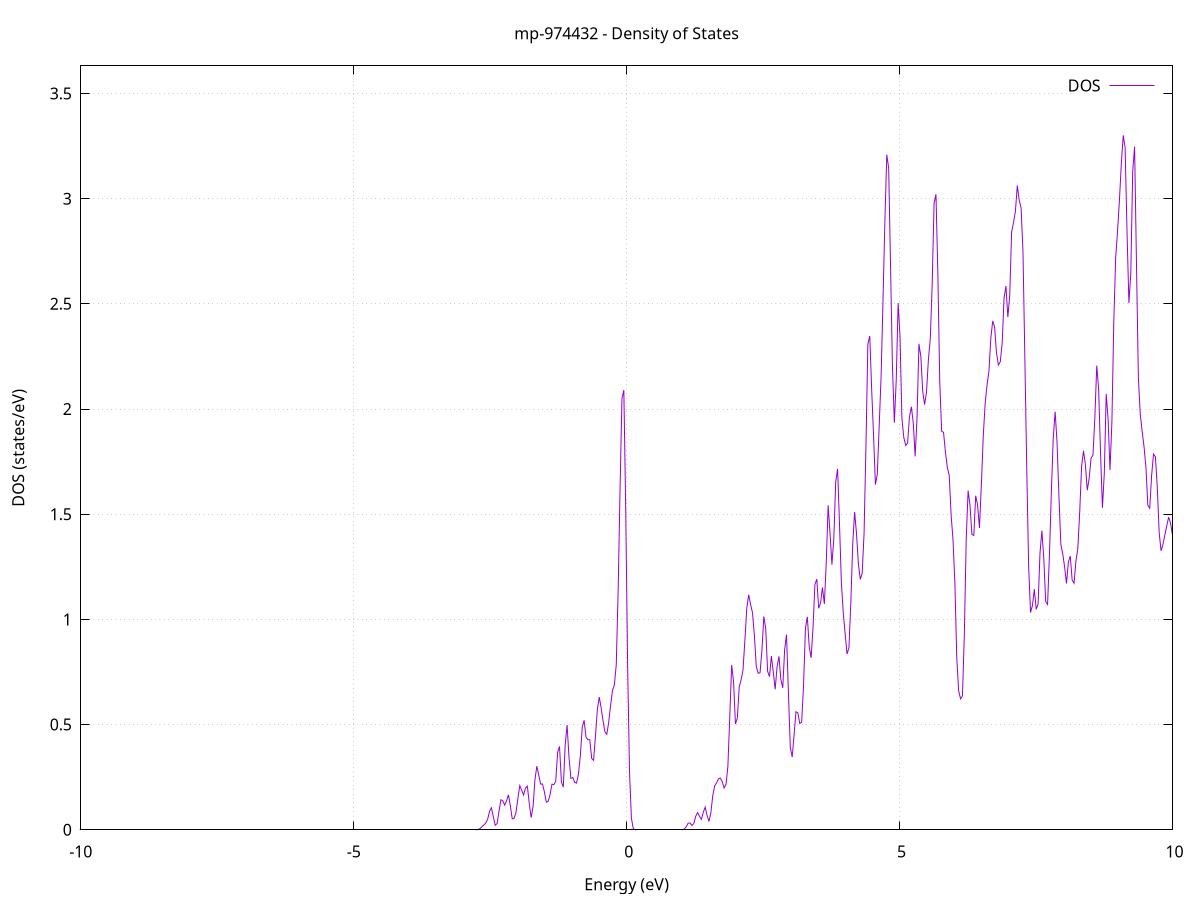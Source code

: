 set title 'mp-974432 - Density of States'
set xlabel 'Energy (eV)'
set ylabel 'DOS (states/eV)'
set grid
set xrange [-10:10]
set yrange [0:3.631]
set xzeroaxis lt -1
set terminal png size 800,600
set output 'mp-974432_dos_gnuplot.png'
plot '-' using 1:2 with lines title 'DOS'
-36.369900 0.000000
-36.335300 0.000000
-36.300600 0.000000
-36.266000 0.000000
-36.231300 0.000000
-36.196700 0.000000
-36.162000 0.000000
-36.127400 0.000000
-36.092700 0.000000
-36.058100 0.000000
-36.023400 0.000000
-35.988700 0.000000
-35.954100 0.000000
-35.919400 0.000000
-35.884800 0.000000
-35.850100 0.000000
-35.815500 0.000000
-35.780800 0.000000
-35.746200 0.000000
-35.711500 0.000000
-35.676800 0.000000
-35.642200 0.000000
-35.607500 0.000000
-35.572900 0.000000
-35.538200 0.000000
-35.503600 0.000000
-35.468900 0.000000
-35.434300 0.000000
-35.399600 0.000000
-35.364900 0.000000
-35.330300 0.000000
-35.295600 0.000000
-35.261000 0.000000
-35.226300 0.000000
-35.191700 0.000000
-35.157000 0.000000
-35.122400 0.000000
-35.087700 0.000000
-35.053100 0.000000
-35.018400 0.000000
-34.983700 0.000000
-34.949100 0.000000
-34.914400 0.000000
-34.879800 0.000000
-34.845100 0.000000
-34.810500 0.000000
-34.775800 0.000000
-34.741200 0.000000
-34.706500 0.000000
-34.671800 0.000000
-34.637200 0.000000
-34.602500 0.000000
-34.567900 0.000000
-34.533200 0.000000
-34.498600 0.000000
-34.463900 0.000000
-34.429300 0.000000
-34.394600 0.000000
-34.360000 0.000000
-34.325300 0.000000
-34.290600 0.000000
-34.256000 0.000000
-34.221300 0.000000
-34.186700 0.000000
-34.152000 0.000000
-34.117400 0.000000
-34.082700 0.000000
-34.048100 0.000000
-34.013400 0.000000
-33.978700 0.000000
-33.944100 0.000000
-33.909400 0.000000
-33.874800 0.000000
-33.840100 0.000000
-33.805500 0.000000
-33.770800 0.000000
-33.736200 0.000000
-33.701500 0.000000
-33.666800 0.000000
-33.632200 0.000000
-33.597500 0.000000
-33.562900 0.000000
-33.528200 0.000000
-33.493600 0.000000
-33.458900 0.000000
-33.424300 0.000000
-33.389600 0.000000
-33.355000 0.000000
-33.320300 0.001500
-33.285600 0.027100
-33.251000 0.226300
-33.216300 0.923600
-33.181700 2.186500
-33.147000 3.986400
-33.112400 6.555600
-33.077700 8.648200
-33.043100 9.139200
-33.008400 9.816100
-32.973700 11.756100
-32.939100 13.305100
-32.904400 12.878900
-32.869800 11.103000
-32.835100 10.295600
-32.800500 10.914500
-32.765800 11.719800
-32.731200 11.903400
-32.696500 12.011900
-32.661800 13.404100
-32.627200 16.136400
-32.592500 18.132200
-32.557900 19.356400
-32.523200 20.165900
-32.488600 15.878300
-32.453900 7.312500
-32.419300 1.717400
-32.384600 0.190300
-32.350000 0.009400
-32.315300 0.000200
-32.280600 0.000000
-32.246000 0.000000
-32.211300 0.000000
-32.176700 0.000000
-32.142000 0.000000
-32.107400 0.000000
-32.072700 0.000000
-32.038100 0.000000
-32.003400 0.000000
-31.968700 0.000000
-31.934100 0.000000
-31.899400 0.000000
-31.864800 0.000000
-31.830100 0.000000
-31.795500 0.000000
-31.760800 0.000000
-31.726200 0.000000
-31.691500 0.000000
-31.656900 0.000000
-31.622200 0.000000
-31.587500 0.000000
-31.552900 0.000000
-31.518200 0.000000
-31.483600 0.000000
-31.448900 0.000000
-31.414300 0.000000
-31.379600 0.000000
-31.345000 0.000000
-31.310300 0.000000
-31.275600 0.000000
-31.241000 0.000000
-31.206300 0.000000
-31.171700 0.000000
-31.137000 0.000000
-31.102400 0.000000
-31.067700 0.000000
-31.033100 0.000000
-30.998400 0.000000
-30.963700 0.000000
-30.929100 0.000000
-30.894400 0.000000
-30.859800 0.000000
-30.825100 0.000000
-30.790500 0.000000
-30.755800 0.000000
-30.721200 0.000000
-30.686500 0.000000
-30.651900 0.000000
-30.617200 0.000000
-30.582500 0.000000
-30.547900 0.000000
-30.513200 0.000000
-30.478600 0.000000
-30.443900 0.000000
-30.409300 0.000000
-30.374600 0.000000
-30.340000 0.000000
-30.305300 0.000000
-30.270600 0.000000
-30.236000 0.000000
-30.201300 0.000000
-30.166700 0.000000
-30.132000 0.000000
-30.097400 0.000000
-30.062700 0.000000
-30.028100 0.000000
-29.993400 0.000000
-29.958800 0.000000
-29.924100 0.000000
-29.889400 0.000000
-29.854800 0.000000
-29.820100 0.000000
-29.785500 0.000000
-29.750800 0.000000
-29.716200 0.000000
-29.681500 0.000000
-29.646900 0.000000
-29.612200 0.000000
-29.577500 0.000000
-29.542900 0.000000
-29.508200 0.000000
-29.473600 0.000000
-29.438900 0.000000
-29.404300 0.000000
-29.369600 0.000000
-29.335000 0.000000
-29.300300 0.000000
-29.265600 0.000000
-29.231000 0.000000
-29.196300 0.000000
-29.161700 0.000000
-29.127000 0.000000
-29.092400 0.000000
-29.057700 0.000000
-29.023100 0.000000
-28.988400 0.000000
-28.953800 0.000000
-28.919100 0.000000
-28.884400 0.000000
-28.849800 0.000000
-28.815100 0.000000
-28.780500 0.000000
-28.745800 0.000000
-28.711200 0.000000
-28.676500 0.000000
-28.641900 0.000000
-28.607200 0.000000
-28.572500 0.000000
-28.537900 0.000000
-28.503200 0.000000
-28.468600 0.000000
-28.433900 0.000000
-28.399300 0.000000
-28.364600 0.000000
-28.330000 0.000000
-28.295300 0.000000
-28.260600 0.000000
-28.226000 0.000000
-28.191300 0.000000
-28.156700 0.000000
-28.122000 0.000000
-28.087400 0.000000
-28.052700 0.000000
-28.018100 0.000000
-27.983400 0.000000
-27.948800 0.000000
-27.914100 0.000000
-27.879400 0.000000
-27.844800 0.000000
-27.810100 0.000000
-27.775500 0.000000
-27.740800 0.000000
-27.706200 0.000000
-27.671500 0.000000
-27.636900 0.000000
-27.602200 0.000000
-27.567500 0.000000
-27.532900 0.000000
-27.498200 0.000000
-27.463600 0.000000
-27.428900 0.000000
-27.394300 0.000000
-27.359600 0.000000
-27.325000 0.000000
-27.290300 0.000000
-27.255700 0.000000
-27.221000 0.000000
-27.186300 0.000000
-27.151700 0.000000
-27.117000 0.000000
-27.082400 0.000000
-27.047700 0.000000
-27.013100 0.000000
-26.978400 0.000000
-26.943800 0.000000
-26.909100 0.000000
-26.874400 0.000000
-26.839800 0.000000
-26.805100 0.000000
-26.770500 0.000000
-26.735800 0.000000
-26.701200 0.000000
-26.666500 0.000000
-26.631900 0.000000
-26.597200 0.000000
-26.562500 0.000000
-26.527900 0.000000
-26.493200 0.000000
-26.458600 0.000000
-26.423900 0.000000
-26.389300 0.000000
-26.354600 0.000000
-26.320000 0.000000
-26.285300 0.000000
-26.250700 0.000000
-26.216000 0.000000
-26.181300 0.000000
-26.146700 0.000000
-26.112000 0.000000
-26.077400 0.000000
-26.042700 0.000000
-26.008100 0.000000
-25.973400 0.000000
-25.938800 0.000000
-25.904100 0.000000
-25.869400 0.000000
-25.834800 0.000000
-25.800100 0.000000
-25.765500 0.000000
-25.730800 0.000000
-25.696200 0.000000
-25.661500 0.000000
-25.626900 0.000000
-25.592200 0.000000
-25.557600 0.000000
-25.522900 0.000000
-25.488200 0.000000
-25.453600 0.000000
-25.418900 0.000000
-25.384300 0.000000
-25.349600 0.000000
-25.315000 0.000000
-25.280300 0.000000
-25.245700 0.000000
-25.211000 0.000000
-25.176300 0.000000
-25.141700 0.000000
-25.107000 0.000000
-25.072400 0.000000
-25.037700 0.000000
-25.003100 0.000000
-24.968400 0.000000
-24.933800 0.000000
-24.899100 0.000000
-24.864400 0.000000
-24.829800 0.000000
-24.795100 0.000000
-24.760500 0.000000
-24.725800 0.000000
-24.691200 0.000000
-24.656500 0.000000
-24.621900 0.000000
-24.587200 0.000000
-24.552600 0.000000
-24.517900 0.000000
-24.483200 0.000000
-24.448600 0.000000
-24.413900 0.000000
-24.379300 0.000000
-24.344600 0.000000
-24.310000 0.000000
-24.275300 0.000000
-24.240700 0.000000
-24.206000 0.000000
-24.171300 0.000000
-24.136700 0.000000
-24.102000 0.000000
-24.067400 0.000000
-24.032700 0.000000
-23.998100 0.000000
-23.963400 0.000000
-23.928800 0.000000
-23.894100 0.000000
-23.859400 0.000000
-23.824800 0.000000
-23.790100 0.000000
-23.755500 0.000000
-23.720800 0.000000
-23.686200 0.000000
-23.651500 0.000000
-23.616900 0.000000
-23.582200 0.000000
-23.547600 0.000000
-23.512900 0.000000
-23.478200 0.000000
-23.443600 0.000000
-23.408900 0.000000
-23.374300 0.000000
-23.339600 0.000000
-23.305000 0.000000
-23.270300 0.000000
-23.235700 0.000000
-23.201000 0.000000
-23.166300 0.000000
-23.131700 0.000000
-23.097000 0.000000
-23.062400 0.000000
-23.027700 0.000000
-22.993100 0.000000
-22.958400 0.000000
-22.923800 0.000000
-22.889100 0.000000
-22.854500 0.000000
-22.819800 0.000000
-22.785100 0.000000
-22.750500 0.000000
-22.715800 0.000000
-22.681200 0.000000
-22.646500 0.000000
-22.611900 0.000000
-22.577200 0.000000
-22.542600 0.000000
-22.507900 0.000000
-22.473200 0.000000
-22.438600 0.000000
-22.403900 0.000000
-22.369300 0.000000
-22.334600 0.000000
-22.300000 0.000000
-22.265300 0.000000
-22.230700 0.000000
-22.196000 0.000000
-22.161300 0.000000
-22.126700 0.000000
-22.092000 0.000000
-22.057400 0.000000
-22.022700 0.000000
-21.988100 0.000000
-21.953400 0.000000
-21.918800 0.000000
-21.884100 0.000000
-21.849500 0.000000
-21.814800 0.000000
-21.780100 0.000000
-21.745500 0.000000
-21.710800 0.000000
-21.676200 0.000000
-21.641500 0.000000
-21.606900 0.000000
-21.572200 0.000000
-21.537600 0.000000
-21.502900 0.000000
-21.468200 0.000000
-21.433600 0.000000
-21.398900 0.000000
-21.364300 0.000000
-21.329600 0.000000
-21.295000 0.000000
-21.260300 0.000000
-21.225700 0.000000
-21.191000 0.000000
-21.156400 0.000000
-21.121700 0.000000
-21.087000 0.000000
-21.052400 0.000000
-21.017700 0.000000
-20.983100 0.000000
-20.948400 0.000000
-20.913800 0.000000
-20.879100 0.000000
-20.844500 0.000000
-20.809800 0.000000
-20.775100 0.000000
-20.740500 0.000000
-20.705800 0.000000
-20.671200 0.000000
-20.636500 0.000000
-20.601900 0.000000
-20.567200 0.000000
-20.532600 0.000000
-20.497900 0.000000
-20.463200 0.000000
-20.428600 0.000000
-20.393900 0.000000
-20.359300 0.000000
-20.324600 0.000000
-20.290000 0.000000
-20.255300 0.000000
-20.220700 0.000000
-20.186000 0.000000
-20.151400 0.000000
-20.116700 0.000000
-20.082000 0.000000
-20.047400 0.000000
-20.012700 0.000000
-19.978100 0.000000
-19.943400 0.000000
-19.908800 0.000000
-19.874100 0.000000
-19.839500 0.000000
-19.804800 0.000000
-19.770100 0.000000
-19.735500 0.000000
-19.700800 0.000000
-19.666200 0.000000
-19.631500 0.000000
-19.596900 0.000000
-19.562200 0.000000
-19.527600 0.000000
-19.492900 0.000000
-19.458200 0.000000
-19.423600 0.000000
-19.388900 0.000000
-19.354300 0.000000
-19.319600 0.000000
-19.285000 0.000000
-19.250300 0.000000
-19.215700 0.000000
-19.181000 0.000000
-19.146400 0.000000
-19.111700 0.000000
-19.077000 0.000000
-19.042400 0.000000
-19.007700 0.000000
-18.973100 0.000000
-18.938400 0.000000
-18.903800 0.000000
-18.869100 0.000000
-18.834500 0.000000
-18.799800 0.000000
-18.765100 0.000000
-18.730500 0.000000
-18.695800 0.000000
-18.661200 0.000000
-18.626500 0.000000
-18.591900 0.000000
-18.557200 0.000000
-18.522600 0.000000
-18.487900 0.000000
-18.453300 0.000000
-18.418600 0.000000
-18.383900 0.000000
-18.349300 0.000000
-18.314600 0.000000
-18.280000 0.000000
-18.245300 0.000000
-18.210700 0.000000
-18.176000 0.000000
-18.141400 0.000000
-18.106700 0.000000
-18.072000 0.000000
-18.037400 0.000000
-18.002700 0.000000
-17.968100 0.000000
-17.933400 0.000000
-17.898800 0.000000
-17.864100 0.000000
-17.829500 0.000000
-17.794800 0.000000
-17.760100 0.000000
-17.725500 0.000000
-17.690800 0.000000
-17.656200 0.000000
-17.621500 0.000000
-17.586900 0.000000
-17.552200 0.000000
-17.517600 0.000000
-17.482900 0.000000
-17.448300 0.000000
-17.413600 0.000000
-17.378900 0.000000
-17.344300 0.000000
-17.309600 0.000000
-17.275000 0.000000
-17.240300 0.000000
-17.205700 0.000000
-17.171000 0.000000
-17.136400 0.000000
-17.101700 0.000000
-17.067000 0.000000
-17.032400 0.000000
-16.997700 0.000000
-16.963100 0.000000
-16.928400 0.000000
-16.893800 0.000000
-16.859100 0.000000
-16.824500 0.000000
-16.789800 0.000000
-16.755100 0.000000
-16.720500 0.000000
-16.685800 0.000000
-16.651200 0.000000
-16.616500 0.000000
-16.581900 0.000000
-16.547200 0.000000
-16.512600 0.000000
-16.477900 0.000000
-16.443300 0.000000
-16.408600 0.000000
-16.373900 0.000000
-16.339300 0.000000
-16.304600 0.000000
-16.270000 0.000000
-16.235300 0.000000
-16.200700 0.000000
-16.166000 0.000000
-16.131400 0.000000
-16.096700 0.000000
-16.062000 0.000000
-16.027400 0.000000
-15.992700 0.000000
-15.958100 0.000000
-15.923400 0.000000
-15.888800 0.000000
-15.854100 0.000000
-15.819500 0.000000
-15.784800 0.000000
-15.750200 0.000000
-15.715500 0.000000
-15.680800 0.000000
-15.646200 0.000000
-15.611500 0.000000
-15.576900 0.000000
-15.542200 0.000000
-15.507600 0.000000
-15.472900 0.000000
-15.438300 0.000000
-15.403600 0.000000
-15.368900 0.000000
-15.334300 0.000000
-15.299600 0.000000
-15.265000 0.000000
-15.230300 0.000000
-15.195700 0.000000
-15.161000 0.000000
-15.126400 0.000000
-15.091700 0.000000
-15.057000 0.000000
-15.022400 0.000000
-14.987700 0.000000
-14.953100 0.000000
-14.918400 0.000000
-14.883800 0.000000
-14.849100 0.000000
-14.814500 0.000000
-14.779800 0.000000
-14.745200 0.000000
-14.710500 0.000000
-14.675800 0.000000
-14.641200 0.000000
-14.606500 0.000000
-14.571900 0.000000
-14.537200 0.000000
-14.502600 0.000000
-14.467900 0.000000
-14.433300 0.000000
-14.398600 0.000000
-14.363900 0.000000
-14.329300 0.000000
-14.294600 0.000000
-14.260000 0.000000
-14.225300 0.000000
-14.190700 0.000000
-14.156000 0.000000
-14.121400 0.000000
-14.086700 0.000000
-14.052100 0.000000
-14.017400 0.000000
-13.982700 0.000000
-13.948100 0.000000
-13.913400 0.000000
-13.878800 0.000000
-13.844100 0.000000
-13.809500 0.000000
-13.774800 0.000000
-13.740200 0.000000
-13.705500 0.000000
-13.670800 0.000000
-13.636200 0.000000
-13.601500 0.000000
-13.566900 0.000000
-13.532200 0.000000
-13.497600 0.000000
-13.462900 0.000000
-13.428300 0.000000
-13.393600 0.000000
-13.358900 0.000000
-13.324300 0.000000
-13.289600 0.000000
-13.255000 0.000000
-13.220300 0.000000
-13.185700 0.000000
-13.151000 0.000000
-13.116400 0.000000
-13.081700 0.000000
-13.047100 0.000000
-13.012400 0.000000
-12.977700 0.000000
-12.943100 0.000000
-12.908400 0.000000
-12.873800 0.000000
-12.839100 0.000000
-12.804500 0.000000
-12.769800 0.000000
-12.735200 0.000800
-12.700500 0.037700
-12.665800 0.784800
-12.631200 6.914400
-12.596500 26.414500
-12.561900 45.474000
-12.527200 38.326900
-12.492600 18.715300
-12.457900 6.191100
-12.423300 1.277500
-12.388600 0.135200
-12.353900 0.006500
-12.319300 0.000100
-12.284600 0.000000
-12.250000 0.000000
-12.215300 0.000000
-12.180700 0.000000
-12.146000 0.000000
-12.111400 0.000000
-12.076700 0.000000
-12.042100 0.000000
-12.007400 0.000000
-11.972700 0.000000
-11.938100 0.000000
-11.903400 0.000000
-11.868800 0.000000
-11.834100 0.000000
-11.799500 0.000000
-11.764800 0.000000
-11.730200 0.000000
-11.695500 0.000000
-11.660800 0.000000
-11.626200 0.000000
-11.591500 0.000000
-11.556900 0.000000
-11.522200 0.000000
-11.487600 0.000000
-11.452900 0.000000
-11.418300 0.000000
-11.383600 0.000000
-11.349000 0.000000
-11.314300 0.000000
-11.279600 0.000000
-11.245000 0.000000
-11.210300 0.000000
-11.175700 0.000000
-11.141000 0.000000
-11.106400 0.000000
-11.071700 0.000000
-11.037100 0.000000
-11.002400 0.000000
-10.967700 0.000000
-10.933100 0.000000
-10.898400 0.000000
-10.863800 0.000000
-10.829100 0.000000
-10.794500 0.000000
-10.759800 0.000000
-10.725200 0.000000
-10.690500 0.000000
-10.655800 0.000000
-10.621200 0.000000
-10.586500 0.000000
-10.551900 0.000000
-10.517200 0.000000
-10.482600 0.000000
-10.447900 0.000000
-10.413300 0.000000
-10.378600 0.000000
-10.344000 0.000000
-10.309300 0.000000
-10.274600 0.000000
-10.240000 0.000000
-10.205300 0.000000
-10.170700 0.000000
-10.136000 0.000000
-10.101400 0.000000
-10.066700 0.000000
-10.032100 0.000000
-9.997400 0.000000
-9.962700 0.000000
-9.928100 0.000000
-9.893400 0.000000
-9.858800 0.000000
-9.824100 0.000000
-9.789500 0.000000
-9.754800 0.000000
-9.720200 0.000000
-9.685500 0.000000
-9.650900 0.000000
-9.616200 0.000000
-9.581500 0.000000
-9.546900 0.000000
-9.512200 0.000000
-9.477600 0.000000
-9.442900 0.000000
-9.408300 0.000000
-9.373600 0.000000
-9.339000 0.000000
-9.304300 0.000000
-9.269600 0.000000
-9.235000 0.000000
-9.200300 0.000000
-9.165700 0.000000
-9.131000 0.000000
-9.096400 0.000000
-9.061700 0.000000
-9.027100 0.000000
-8.992400 0.000000
-8.957700 0.000000
-8.923100 0.000000
-8.888400 0.000000
-8.853800 0.000000
-8.819100 0.000000
-8.784500 0.000000
-8.749800 0.000000
-8.715200 0.000000
-8.680500 0.000000
-8.645900 0.000000
-8.611200 0.000000
-8.576500 0.000000
-8.541900 0.000000
-8.507200 0.000000
-8.472600 0.000000
-8.437900 0.000000
-8.403300 0.000000
-8.368600 0.000000
-8.334000 0.000000
-8.299300 0.000000
-8.264600 0.000000
-8.230000 0.000000
-8.195300 0.000000
-8.160700 0.000000
-8.126000 0.000000
-8.091400 0.000000
-8.056700 0.000000
-8.022100 0.000000
-7.987400 0.000000
-7.952700 0.000000
-7.918100 0.000000
-7.883400 0.000000
-7.848800 0.000000
-7.814100 0.000000
-7.779500 0.000000
-7.744800 0.000000
-7.710200 0.000000
-7.675500 0.000000
-7.640900 0.000000
-7.606200 0.000000
-7.571500 0.000000
-7.536900 0.000000
-7.502200 0.000000
-7.467600 0.000000
-7.432900 0.000000
-7.398300 0.000000
-7.363600 0.000000
-7.329000 0.000000
-7.294300 0.000000
-7.259600 0.000000
-7.225000 0.000000
-7.190300 0.000000
-7.155700 0.000000
-7.121000 0.000000
-7.086400 0.000000
-7.051700 0.000000
-7.017100 0.000000
-6.982400 0.000000
-6.947800 0.000000
-6.913100 0.000000
-6.878400 0.000000
-6.843800 0.000000
-6.809100 0.000000
-6.774500 0.000000
-6.739800 0.000000
-6.705200 0.000000
-6.670500 0.000000
-6.635900 0.000000
-6.601200 0.000000
-6.566500 0.000000
-6.531900 0.000000
-6.497200 0.000000
-6.462600 0.000000
-6.427900 0.000000
-6.393300 0.000000
-6.358600 0.000000
-6.324000 0.000000
-6.289300 0.000000
-6.254600 0.000000
-6.220000 0.000000
-6.185300 0.000000
-6.150700 0.000000
-6.116000 0.000000
-6.081400 0.000000
-6.046700 0.000000
-6.012100 0.000000
-5.977400 0.000000
-5.942800 0.000000
-5.908100 0.000000
-5.873400 0.000000
-5.838800 0.000000
-5.804100 0.000000
-5.769500 0.000000
-5.734800 0.000000
-5.700200 0.000000
-5.665500 0.000000
-5.630900 0.000000
-5.596200 0.000000
-5.561500 0.000000
-5.526900 0.000000
-5.492200 0.000000
-5.457600 0.000000
-5.422900 0.000000
-5.388300 0.000000
-5.353600 0.000000
-5.319000 0.000000
-5.284300 0.000000
-5.249600 0.000000
-5.215000 0.000000
-5.180300 0.000000
-5.145700 0.000000
-5.111000 0.000000
-5.076400 0.000000
-5.041700 0.000000
-5.007100 0.000000
-4.972400 0.000000
-4.937800 0.000000
-4.903100 0.000000
-4.868400 0.000000
-4.833800 0.000000
-4.799100 0.000000
-4.764500 0.000000
-4.729800 0.000000
-4.695200 0.000000
-4.660500 0.000000
-4.625900 0.000000
-4.591200 0.000000
-4.556500 0.000000
-4.521900 0.000000
-4.487200 0.000000
-4.452600 0.000000
-4.417900 0.000000
-4.383300 0.000000
-4.348600 0.000000
-4.314000 0.000000
-4.279300 0.000000
-4.244700 0.000000
-4.210000 0.000000
-4.175300 0.000000
-4.140700 0.000000
-4.106000 0.000000
-4.071400 0.000000
-4.036700 0.000000
-4.002100 0.000000
-3.967400 0.000000
-3.932800 0.000000
-3.898100 0.000000
-3.863400 0.000000
-3.828800 0.000000
-3.794100 0.000000
-3.759500 0.000000
-3.724800 0.000000
-3.690200 0.000000
-3.655500 0.000000
-3.620900 0.000000
-3.586200 0.000000
-3.551500 0.000000
-3.516900 0.000000
-3.482200 0.000000
-3.447600 0.000000
-3.412900 0.000000
-3.378300 0.000000
-3.343600 0.000000
-3.309000 0.000000
-3.274300 0.000000
-3.239700 0.000000
-3.205000 0.000000
-3.170300 0.000000
-3.135700 0.000000
-3.101000 0.000000
-3.066400 0.000000
-3.031700 0.000000
-2.997100 0.000000
-2.962400 0.000000
-2.927800 0.000000
-2.893100 0.000000
-2.858400 0.000000
-2.823800 0.000000
-2.789100 0.000000
-2.754500 0.000100
-2.719800 0.001100
-2.685200 0.006000
-2.650500 0.014500
-2.615900 0.022700
-2.581200 0.032500
-2.546600 0.049800
-2.511900 0.087900
-2.477200 0.104500
-2.442600 0.062500
-2.407900 0.021300
-2.373300 0.029500
-2.338600 0.087500
-2.304000 0.142700
-2.269300 0.138600
-2.234700 0.117000
-2.200000 0.137400
-2.165300 0.166100
-2.130700 0.114200
-2.096000 0.051800
-2.061400 0.054300
-2.026700 0.083800
-1.992100 0.149000
-1.957400 0.209900
-1.922800 0.188000
-1.888100 0.165100
-1.853400 0.198500
-1.818800 0.207500
-1.784100 0.125000
-1.749500 0.057700
-1.714800 0.108800
-1.680200 0.236700
-1.645500 0.302400
-1.610900 0.260800
-1.576200 0.217200
-1.541600 0.217700
-1.506900 0.180300
-1.472200 0.131200
-1.437600 0.135700
-1.402900 0.166700
-1.368300 0.216700
-1.333600 0.214500
-1.299000 0.230900
-1.264300 0.368900
-1.229700 0.396000
-1.195000 0.226900
-1.160300 0.202900
-1.125700 0.404700
-1.091000 0.498100
-1.056400 0.345200
-1.021700 0.244300
-0.987100 0.248400
-0.952400 0.225300
-0.917800 0.221900
-0.883100 0.264700
-0.848400 0.351400
-0.813800 0.486600
-0.779100 0.520600
-0.744500 0.440300
-0.709800 0.428200
-0.675200 0.428400
-0.640500 0.339000
-0.605900 0.329900
-0.571200 0.445000
-0.536600 0.571500
-0.501900 0.630800
-0.467200 0.580200
-0.432600 0.517900
-0.397900 0.465900
-0.363300 0.454000
-0.328600 0.511700
-0.294000 0.590600
-0.259300 0.662200
-0.224700 0.688700
-0.190000 0.785500
-0.155300 1.142000
-0.120700 1.622600
-0.086000 2.048400
-0.051400 2.089900
-0.016700 1.514500
0.017900 0.781100
0.052600 0.275000
0.087200 0.055200
0.121900 0.005400
0.156500 0.000200
0.191200 0.000000
0.225900 0.000000
0.260500 0.000000
0.295200 0.000000
0.329800 0.000000
0.364500 0.000000
0.399100 0.000000
0.433800 0.000000
0.468400 0.000000
0.503100 0.000000
0.537800 0.000000
0.572400 0.000000
0.607100 0.000000
0.641700 0.000000
0.676400 0.000000
0.711000 0.000000
0.745700 0.000000
0.780300 0.000000
0.815000 0.000000
0.849700 0.000000
0.884300 0.000000
0.919000 0.000000
0.953600 0.000000
0.988300 0.000000
1.022900 0.000400
1.057600 0.003400
1.092200 0.014900
1.126900 0.031300
1.161500 0.032300
1.196200 0.020400
1.230900 0.030300
1.265500 0.064400
1.300200 0.081600
1.334800 0.064100
1.369500 0.049700
1.404100 0.083100
1.438800 0.107600
1.473400 0.068200
1.508100 0.039500
1.542800 0.080600
1.577400 0.161600
1.612100 0.209000
1.646700 0.222000
1.681400 0.241900
1.716000 0.245600
1.750700 0.229300
1.785300 0.198800
1.820000 0.215800
1.854600 0.300300
1.889300 0.538200
1.924000 0.783300
1.958600 0.703600
1.993300 0.503000
2.027900 0.530800
2.062600 0.678900
2.097200 0.713400
2.131900 0.759100
2.166500 0.902400
2.201200 1.054000
2.235900 1.117200
2.270500 1.071100
2.305200 1.032300
2.339800 0.926200
2.374500 0.777700
2.409100 0.743700
2.443800 0.746800
2.478400 0.852200
2.513100 1.013800
2.547800 0.956500
2.582400 0.753300
2.617100 0.727900
2.651700 0.825700
2.686400 0.750100
2.721000 0.667700
2.755700 0.773900
2.790300 0.824600
2.825000 0.714900
2.859600 0.674500
2.894300 0.855300
2.929000 0.927900
2.963600 0.653800
2.998300 0.391700
3.032900 0.345700
3.067600 0.452000
3.102200 0.561100
3.136900 0.555500
3.171500 0.505000
3.206200 0.511500
3.240900 0.686900
3.275500 0.958200
3.310200 1.012200
3.344800 0.869800
3.379500 0.816900
3.414100 0.959300
3.448800 1.164800
3.483400 1.191700
3.518100 1.052600
3.552800 1.078900
3.587400 1.152100
3.622100 1.073300
3.656700 1.269300
3.691400 1.542500
3.726000 1.408700
3.760700 1.260700
3.795300 1.383900
3.830000 1.653400
3.864600 1.715300
3.899300 1.454300
3.934000 1.174200
3.968600 1.030400
4.003300 0.930700
4.037900 0.835000
4.072600 0.865900
4.107200 1.080900
4.141900 1.358600
4.176500 1.510700
4.211200 1.406500
4.245900 1.262900
4.280500 1.190200
4.315200 1.219800
4.349800 1.409800
4.384500 1.830000
4.419100 2.308500
4.453800 2.346900
4.488400 2.095200
4.523100 1.875600
4.557700 1.640800
4.592400 1.691500
4.627100 1.923500
4.661700 2.156200
4.696400 2.513200
4.731000 2.894500
4.765700 3.209000
4.800300 3.145200
4.835000 2.674500
4.869600 2.202700
4.904300 1.934800
4.939000 2.138600
4.973600 2.503700
5.008300 2.344200
5.042900 1.955300
5.077600 1.864500
5.112200 1.827100
5.146900 1.837600
5.181500 1.964000
5.216200 2.010400
5.250900 1.933800
5.285500 1.775000
5.320200 1.961700
5.354800 2.309500
5.389500 2.249900
5.424100 2.083600
5.458800 2.021100
5.493400 2.080200
5.528100 2.234500
5.562700 2.333300
5.597400 2.590100
5.632100 2.976500
5.666700 3.020700
5.701400 2.642600
5.736000 2.132100
5.770700 1.894500
5.805300 1.889300
5.840000 1.796200
5.874600 1.722400
5.909300 1.685600
5.944000 1.497600
5.978600 1.379700
6.013300 1.173200
6.047900 0.816800
6.082600 0.660000
6.117200 0.622400
6.151900 0.636000
6.186500 0.927900
6.221200 1.383300
6.255800 1.612000
6.290500 1.542100
6.325200 1.404300
6.359800 1.399000
6.394500 1.587700
6.429100 1.544800
6.463800 1.434600
6.498400 1.640000
6.533100 1.870800
6.567700 2.025700
6.602400 2.114200
6.637100 2.179700
6.671700 2.336100
6.706400 2.418700
6.741000 2.389700
6.775700 2.266800
6.810300 2.209400
6.845000 2.224600
6.879600 2.311800
6.914300 2.527100
6.949000 2.584500
6.983600 2.437200
7.018300 2.540300
7.052900 2.842400
7.087600 2.886700
7.122200 2.939800
7.156900 3.062500
7.191500 2.993200
7.226200 2.955600
7.260800 2.748000
7.295500 2.237800
7.330200 1.712300
7.364800 1.250700
7.399500 1.032700
7.434100 1.066200
7.468800 1.143600
7.503400 1.048000
7.538100 1.072900
7.572700 1.315400
7.607400 1.421600
7.642100 1.288800
7.676700 1.085400
7.711400 1.071100
7.746000 1.309600
7.780700 1.605400
7.815300 1.861900
7.850000 1.987100
7.884600 1.842800
7.919300 1.586400
7.954000 1.358300
7.988600 1.312600
8.023300 1.250300
8.057900 1.170400
8.092600 1.273000
8.127200 1.300700
8.161900 1.187300
8.196500 1.172000
8.231200 1.278500
8.265800 1.336800
8.300500 1.512500
8.335200 1.729400
8.369800 1.800900
8.404500 1.734100
8.439100 1.614000
8.473800 1.671300
8.508400 1.766900
8.543100 1.780900
8.577700 1.959800
8.612400 2.206400
8.647100 2.093300
8.681700 1.790600
8.716400 1.530100
8.751000 1.696600
8.785700 2.072100
8.820300 1.951500
8.855000 1.709500
8.889600 1.936800
8.924300 2.412600
8.958900 2.719100
8.993600 2.846300
9.028300 2.994000
9.062900 3.168200
9.097600 3.300700
9.132200 3.242700
9.166900 2.841800
9.201500 2.503800
9.236200 2.645500
9.270800 3.128100
9.305500 3.246700
9.340200 2.689000
9.374800 2.147300
9.409500 1.975300
9.444100 1.893500
9.478800 1.820500
9.513400 1.723400
9.548100 1.543400
9.582700 1.528200
9.617400 1.683300
9.652100 1.785300
9.686700 1.773100
9.721400 1.628400
9.756000 1.411300
9.790700 1.325900
9.825300 1.356300
9.860000 1.401000
9.894600 1.444600
9.929300 1.485900
9.963900 1.458100
9.998600 1.400800
10.033300 1.436800
10.067900 1.488600
10.102600 1.446100
10.137200 1.365800
10.171900 1.341300
10.206500 1.404200
10.241200 1.368400
10.275800 1.095600
10.310500 0.872800
10.345200 0.817100
10.379800 0.838900
10.414500 0.892800
10.449100 1.013200
10.483800 1.168400
10.518400 1.214700
10.553100 1.160900
10.587700 1.163300
10.622400 1.079500
10.657100 0.977600
10.691700 1.130100
10.726400 1.411100
10.761000 1.523000
10.795700 1.395700
10.830300 1.338800
10.865000 1.418100
10.899600 1.486400
10.934300 1.720700
10.968900 2.065300
11.003600 2.125400
11.038300 1.967700
11.072900 1.974200
11.107600 2.112700
11.142200 2.170400
11.176900 2.163300
11.211500 2.103500
11.246200 2.121100
11.280800 2.238800
11.315500 2.113400
11.350200 1.947800
11.384800 1.942700
11.419500 1.753900
11.454100 1.510100
11.488800 1.623700
11.523400 1.826700
11.558100 1.769800
11.592700 1.920700
11.627400 2.313100
11.662000 2.399300
11.696700 2.354700
11.731400 2.368300
11.766000 2.408800
11.800700 2.579300
11.835300 2.584700
11.870000 2.010500
11.904600 1.422400
11.939300 1.264800
11.973900 1.217800
12.008600 1.035600
12.043300 0.846300
12.077900 0.729500
12.112600 0.650700
12.147200 0.591400
12.181900 0.683300
12.216500 0.855200
12.251200 0.842300
12.285800 0.714200
12.320500 0.597800
12.355200 0.454500
12.389800 0.413200
12.424500 0.491900
12.459100 0.511600
12.493800 0.492800
12.528400 0.515300
12.563100 0.508400
12.597700 0.464400
12.632400 0.384200
12.667000 0.363100
12.701700 0.422600
12.736400 0.496100
12.771000 0.552000
12.805700 0.607500
12.840300 0.611300
12.875000 0.668400
12.909600 0.866700
12.944300 1.268900
12.978900 1.657300
13.013600 1.597300
13.048300 1.351400
13.082900 1.302200
13.117600 1.221900
13.152200 1.145900
13.186900 1.175700
13.221500 1.236400
13.256200 1.460400
13.290800 1.788600
13.325500 1.816400
13.360100 1.452600
13.394800 1.101400
13.429500 1.103400
13.464100 1.312300
13.498800 1.314100
13.533400 1.127100
13.568100 0.955200
13.602700 0.817900
13.637400 0.775600
13.672000 0.659600
13.706700 0.606700
13.741400 0.791300
13.776000 0.908700
13.810700 0.810900
13.845300 0.767300
13.880000 0.874100
13.914600 1.125200
13.949300 1.220300
13.983900 0.899500
14.018600 0.643000
14.053300 0.629800
14.087900 0.599500
14.122600 0.565200
14.157200 0.614100
14.191900 0.615800
14.226500 0.588200
14.261200 0.686100
14.295800 0.693500
14.330500 0.599800
14.365100 0.593600
14.399800 0.568800
14.434500 0.525800
14.469100 0.512200
14.503800 0.421700
14.538400 0.426000
14.573100 0.507500
14.607700 0.480600
14.642400 0.317500
14.677000 0.218400
14.711700 0.289400
14.746400 0.359200
14.781000 0.456200
14.815700 0.707900
14.850300 0.880200
14.885000 0.655200
14.919600 0.341700
14.954300 0.262100
14.988900 0.302100
15.023600 0.406400
15.058300 0.551100
15.092900 0.562400
15.127600 0.510500
15.162200 0.518100
15.196900 0.450400
15.231500 0.405200
15.266200 0.568800
15.300800 0.736400
15.335500 0.703700
15.370100 0.543600
15.404800 0.366100
15.439500 0.221200
15.474100 0.161600
15.508800 0.206200
15.543400 0.365700
15.578100 0.542600
15.612700 0.559400
15.647400 0.392400
15.682000 0.256900
15.716700 0.340100
15.751400 0.561600
15.786000 0.681500
15.820700 0.672300
15.855300 0.670400
15.890000 0.801900
15.924600 0.952200
15.959300 0.927400
15.993900 0.839700
16.028600 0.904200
16.063200 1.017300
16.097900 1.061800
16.132600 1.116500
16.167200 1.091200
16.201900 0.876800
16.236500 0.729000
16.271200 0.823300
16.305800 0.997700
16.340500 1.120500
16.375100 1.179700
16.409800 1.084400
16.444500 0.803200
16.479100 0.514600
16.513800 0.502800
16.548400 0.722300
16.583100 0.929700
16.617700 1.059900
16.652400 1.086700
16.687000 1.035800
16.721700 0.979900
16.756400 1.113300
16.791000 1.229500
16.825700 1.086300
16.860300 0.861000
16.895000 0.728700
16.929600 0.706600
16.964300 0.761600
16.998900 0.817300
17.033600 0.828200
17.068200 0.827800
17.102900 0.874500
17.137600 0.919500
17.172200 0.974700
17.206900 0.955400
17.241500 0.949200
17.276200 1.072200
17.310800 1.077800
17.345500 0.897200
17.380100 0.783200
17.414800 0.756200
17.449500 0.712700
17.484100 0.810800
17.518800 0.955200
17.553400 0.892400
17.588100 0.778200
17.622700 0.732800
17.657400 0.768900
17.692000 0.893900
17.726700 0.944500
17.761300 0.836800
17.796000 0.678200
17.830700 0.668000
17.865300 0.748800
17.900000 0.792600
17.934600 0.840700
17.969300 0.909600
18.003900 1.111700
18.038600 1.289800
18.073200 1.116100
18.107900 0.848600
18.142600 0.742300
18.177200 0.834100
18.211900 1.045300
18.246500 1.043100
18.281200 0.828300
18.315800 0.805000
18.350500 1.054800
18.385100 1.334300
18.419800 1.349800
18.454500 1.102000
18.489100 0.886500
18.523800 1.026800
18.558400 1.222200
18.593100 1.086000
18.627700 0.898100
18.662400 0.762000
18.697000 0.629600
18.731700 0.657300
18.766300 0.690700
18.801000 0.653600
18.835700 0.781900
18.870300 0.982800
18.905000 0.978600
18.939600 0.959900
18.974300 1.007600
19.008900 1.001000
19.043600 0.852200
19.078200 0.681500
19.112900 0.633400
19.147600 0.682800
19.182200 0.846900
19.216900 1.018600
19.251500 1.184700
19.286200 1.452100
19.320800 1.614300
19.355500 1.583500
19.390100 1.591100
19.424800 1.602200
19.459500 1.347500
19.494100 0.907600
19.528800 0.644000
19.563400 0.702600
19.598100 0.826300
19.632700 0.890400
19.667400 0.990700
19.702000 0.988100
19.736700 0.985300
19.771300 1.138700
19.806000 1.251700
19.840700 1.171900
19.875300 1.088000
19.910000 1.093600
19.944600 1.113800
19.979300 1.067900
20.013900 0.955100
20.048600 0.867800
20.083200 0.793600
20.117900 0.835100
20.152600 1.119400
20.187200 1.307800
20.221900 1.278400
20.256500 1.344000
20.291200 1.439400
20.325800 1.584200
20.360500 1.728700
20.395100 1.513700
20.429800 1.048800
20.464400 0.744100
20.499100 0.706500
20.533800 0.698800
20.568400 0.689600
20.603100 0.835600
20.637700 0.855800
20.672400 0.667000
20.707000 0.647400
20.741700 0.791700
20.776300 1.003200
20.811000 1.173600
20.845700 1.047000
20.880300 0.818500
20.915000 0.708900
20.949600 0.743500
20.984300 0.867100
21.018900 0.973500
21.053600 1.066600
21.088200 1.189800
21.122900 1.075400
21.157600 0.888900
21.192200 0.940100
21.226900 0.968000
21.261500 0.877100
21.296200 0.812500
21.330800 0.772600
21.365500 0.786000
21.400100 0.950200
21.434800 1.242900
21.469400 1.408900
21.504100 1.415700
21.538800 1.382300
21.573400 1.262800
21.608100 1.141400
21.642700 1.172700
21.677400 1.171300
21.712000 1.082200
21.746700 1.025900
21.781300 1.020700
21.816000 1.131600
21.850700 1.261300
21.885300 1.175600
21.920000 1.078000
21.954600 1.123500
21.989300 1.167500
22.023900 1.229900
22.058600 1.231300
22.093200 1.100300
22.127900 1.145200
22.162600 1.486200
22.197200 1.885000
22.231900 2.006600
22.266500 1.676200
22.301200 1.240200
22.335800 1.030700
22.370500 0.979800
22.405100 1.022000
22.439800 1.107800
22.474400 1.236400
22.509100 1.406300
22.543800 1.519100
22.578400 1.435900
22.613100 1.327700
22.647700 1.315000
22.682400 1.221300
22.717000 1.180400
22.751700 1.413800
22.786300 1.615600
22.821000 1.322000
22.855700 0.873900
22.890300 0.769300
22.925000 0.935200
22.959600 1.126500
22.994300 1.234900
23.028900 1.244600
23.063600 1.118800
23.098200 1.087100
23.132900 1.484000
23.167500 1.901100
23.202200 1.862300
23.236900 1.556200
23.271500 1.382100
23.306200 1.547000
23.340800 1.757200
23.375500 1.700800
23.410100 1.495300
23.444800 1.449400
23.479400 1.499400
23.514100 1.362100
23.548800 1.380300
23.583400 1.806200
23.618100 2.178400
23.652700 2.144200
23.687400 1.729300
23.722000 1.167400
23.756700 1.004800
23.791300 1.307600
23.826000 1.508800
23.860700 1.317900
23.895300 1.080500
23.930000 0.967300
23.964600 0.879000
23.999300 0.984500
24.033900 1.354300
24.068600 1.606600
24.103200 1.411400
24.137900 0.944500
24.172500 0.632800
24.207200 0.613200
24.241900 0.863100
24.276500 1.106900
24.311200 1.085800
24.345800 0.890900
24.380500 0.721200
24.415100 0.804800
24.449800 0.984800
24.484400 1.020600
24.519100 0.951100
24.553800 0.839700
24.588400 0.721700
24.623100 0.697400
24.657700 0.745300
24.692400 0.729000
24.727000 0.689300
24.761700 0.702600
24.796300 0.703900
24.831000 0.710900
24.865600 0.706100
24.900300 0.768500
24.935000 0.954100
24.969600 1.218500
25.004300 1.356500
25.038900 1.325800
25.073600 1.192200
25.108200 0.971300
25.142900 0.891400
25.177500 0.984600
25.212200 1.128700
25.246900 1.168100
25.281500 1.075600
25.316200 1.142400
25.350800 1.262000
25.385500 1.240200
25.420100 1.213700
25.454800 1.082300
25.489400 0.834800
25.524100 0.708400
25.558800 0.698900
25.593400 0.764200
25.628100 0.896000
25.662700 1.054300
25.697400 1.135000
25.732000 1.018600
25.766700 0.913700
25.801300 1.002900
25.836000 1.071000
25.870600 0.937000
25.905300 0.884100
25.940000 1.123500
25.974600 1.264900
26.009300 1.159700
26.043900 1.158100
26.078600 1.279200
26.113200 1.463500
26.147900 1.581100
26.182500 1.436300
26.217200 1.270100
26.251900 1.128500
26.286500 0.810000
26.321200 0.676800
26.355800 1.028700
26.390500 1.414000
26.425100 1.513900
26.459800 1.514800
26.494400 1.514200
26.529100 1.461500
26.563800 1.379500
26.598400 1.412200
26.633100 1.534700
26.667700 1.532300
26.702400 1.413800
26.737000 1.291000
26.771700 1.234700
26.806300 1.205700
26.841000 1.127900
26.875600 1.244200
26.910300 1.493500
26.945000 1.486000
26.979600 1.423900
27.014300 1.391800
27.048900 1.314300
27.083600 1.365900
27.118200 1.327300
27.152900 1.165900
27.187500 1.338600
27.222200 1.699700
27.256900 1.720600
27.291500 1.484800
27.326200 1.219500
27.360800 1.114600
27.395500 1.068200
27.430100 0.942000
27.464800 0.973800
27.499400 1.083200
27.534100 1.082100
27.568700 1.109000
27.603400 1.119800
27.638100 1.062500
27.672700 1.255100
27.707400 1.538600
27.742000 1.489500
27.776700 1.208700
27.811300 0.949100
27.846000 0.738400
27.880600 0.668500
27.915300 0.637000
27.950000 0.686100
27.984600 0.748900
28.019300 0.654800
28.053900 0.598100
28.088600 0.679000
28.123200 0.817500
28.157900 0.899600
28.192500 0.887200
28.227200 0.861200
28.261900 0.902500
28.296500 0.852500
28.331200 0.614900
28.365800 0.491700
28.400500 0.595000
28.435100 0.669900
28.469800 0.640700
28.504400 0.574800
28.539100 0.480500
28.573700 0.386900
28.608400 0.277400
28.643100 0.218700
28.677700 0.299200
28.712400 0.403000
28.747000 0.312600
28.781700 0.183700
28.816300 0.194300
28.851000 0.202400
28.885600 0.125000
28.920300 0.043500
28.955000 0.008000
28.989600 0.000700
29.024300 0.000000
29.058900 0.000000
29.093600 0.000000
29.128200 0.000000
29.162900 0.000000
29.197500 0.000000
29.232200 0.000000
29.266800 0.000000
29.301500 0.000000
29.336200 0.000000
29.370800 0.000000
29.405500 0.000000
29.440100 0.000000
29.474800 0.000000
29.509400 0.000100
29.544100 0.001800
29.578700 0.013000
29.613400 0.039300
29.648100 0.048800
29.682700 0.024900
29.717400 0.005200
29.752000 0.000400
29.786700 0.000000
29.821300 0.000000
29.856000 0.000000
29.890600 0.000000
29.925300 0.000000
29.960000 0.000000
29.994600 0.000000
30.029300 0.000000
30.063900 0.000000
30.098600 0.000000
30.133200 0.000000
30.167900 0.000000
30.202500 0.000000
30.237200 0.000000
30.271800 0.000000
30.306500 0.000000
30.341200 0.000000
30.375800 0.000000
30.410500 0.000000
30.445100 0.000000
30.479800 0.000000
30.514400 0.000000
30.549100 0.000000
30.583700 0.000000
30.618400 0.000000
30.653100 0.000000
30.687700 0.000000
30.722400 0.000000
30.757000 0.000000
30.791700 0.000000
30.826300 0.000000
30.861000 0.000000
30.895600 0.000000
30.930300 0.000000
30.965000 0.000000
30.999600 0.000000
31.034300 0.000000
31.068900 0.000000
31.103600 0.000000
31.138200 0.000000
31.172900 0.000000
31.207500 0.000000
31.242200 0.000000
31.276800 0.000000
31.311500 0.000000
31.346200 0.000000
31.380800 0.000000
31.415500 0.000000
31.450100 0.000000
31.484800 0.000000
31.519400 0.000000
31.554100 0.000000
31.588700 0.000000
31.623400 0.000000
31.658100 0.000000
31.692700 0.000000
31.727400 0.000000
31.762000 0.000000
31.796700 0.000000
31.831300 0.000000
31.866000 0.000000
31.900600 0.000000
31.935300 0.000000
31.969900 0.000000
32.004600 0.000000
32.039300 0.000000
32.073900 0.000000
32.108600 0.000000
32.143200 0.000000
32.177900 0.000000
32.212500 0.000000
32.247200 0.000000
32.281800 0.000000
32.316500 0.000000
32.351200 0.000000
32.385800 0.000000
32.420500 0.000000
32.455100 0.000000
32.489800 0.000000
32.524400 0.000000
32.559100 0.000000
32.593700 0.000000
32.628400 0.000000
32.663100 0.000000
32.697700 0.000000
32.732400 0.000000
32.767000 0.000000
32.801700 0.000000
32.836300 0.000000
32.871000 0.000000
32.905600 0.000000
32.940300 0.000000
e
